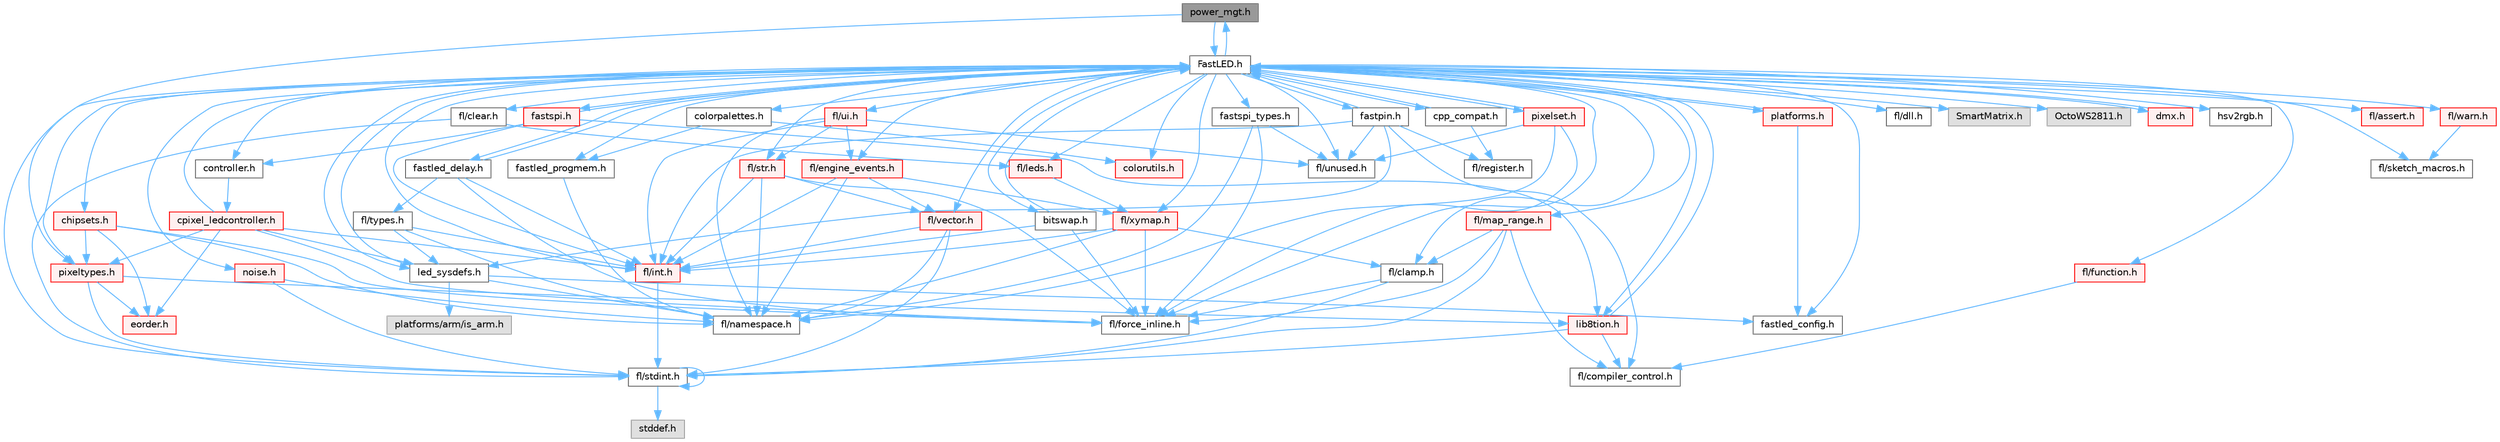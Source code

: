 digraph "power_mgt.h"
{
 // INTERACTIVE_SVG=YES
 // LATEX_PDF_SIZE
  bgcolor="transparent";
  edge [fontname=Helvetica,fontsize=10,labelfontname=Helvetica,labelfontsize=10];
  node [fontname=Helvetica,fontsize=10,shape=box,height=0.2,width=0.4];
  Node1 [id="Node000001",label="power_mgt.h",height=0.2,width=0.4,color="gray40", fillcolor="grey60", style="filled", fontcolor="black",tooltip="Functions to limit the power used by FastLED."];
  Node1 -> Node2 [id="edge1_Node000001_Node000002",color="steelblue1",style="solid",tooltip=" "];
  Node2 [id="Node000002",label="FastLED.h",height=0.2,width=0.4,color="grey40", fillcolor="white", style="filled",URL="$db/d97/_fast_l_e_d_8h.html",tooltip="central include file for FastLED, defines the CFastLED class/object"];
  Node2 -> Node3 [id="edge2_Node000002_Node000003",color="steelblue1",style="solid",tooltip=" "];
  Node3 [id="Node000003",label="fl/stdint.h",height=0.2,width=0.4,color="grey40", fillcolor="white", style="filled",URL="$df/dd8/stdint_8h.html",tooltip=" "];
  Node3 -> Node4 [id="edge3_Node000003_Node000004",color="steelblue1",style="solid",tooltip=" "];
  Node4 [id="Node000004",label="stddef.h",height=0.2,width=0.4,color="grey60", fillcolor="#E0E0E0", style="filled",tooltip=" "];
  Node3 -> Node3 [id="edge4_Node000003_Node000003",color="steelblue1",style="solid",tooltip=" "];
  Node2 -> Node5 [id="edge5_Node000002_Node000005",color="steelblue1",style="solid",tooltip=" "];
  Node5 [id="Node000005",label="fl/dll.h",height=0.2,width=0.4,color="grey40", fillcolor="white", style="filled",URL="$d3/d4b/dll_8h.html",tooltip="FastLED dynamic library interface - lightweight header for external callers."];
  Node2 -> Node6 [id="edge6_Node000002_Node000006",color="steelblue1",style="solid",tooltip=" "];
  Node6 [id="Node000006",label="SmartMatrix.h",height=0.2,width=0.4,color="grey60", fillcolor="#E0E0E0", style="filled",tooltip=" "];
  Node2 -> Node7 [id="edge7_Node000002_Node000007",color="steelblue1",style="solid",tooltip=" "];
  Node7 [id="Node000007",label="OctoWS2811.h",height=0.2,width=0.4,color="grey60", fillcolor="#E0E0E0", style="filled",tooltip=" "];
  Node2 -> Node8 [id="edge8_Node000002_Node000008",color="steelblue1",style="solid",tooltip=" "];
  Node8 [id="Node000008",label="fl/force_inline.h",height=0.2,width=0.4,color="grey40", fillcolor="white", style="filled",URL="$d4/d64/force__inline_8h.html",tooltip=" "];
  Node2 -> Node9 [id="edge9_Node000002_Node000009",color="steelblue1",style="solid",tooltip=" "];
  Node9 [id="Node000009",label="cpp_compat.h",height=0.2,width=0.4,color="grey40", fillcolor="white", style="filled",URL="$d9/d13/cpp__compat_8h.html",tooltip="Compatibility functions based on C++ version."];
  Node9 -> Node2 [id="edge10_Node000009_Node000002",color="steelblue1",style="solid",tooltip=" "];
  Node9 -> Node10 [id="edge11_Node000009_Node000010",color="steelblue1",style="solid",tooltip=" "];
  Node10 [id="Node000010",label="fl/register.h",height=0.2,width=0.4,color="grey40", fillcolor="white", style="filled",URL="$df/d80/register_8h.html",tooltip=" "];
  Node2 -> Node11 [id="edge12_Node000002_Node000011",color="steelblue1",style="solid",tooltip=" "];
  Node11 [id="Node000011",label="fastled_config.h",height=0.2,width=0.4,color="grey40", fillcolor="white", style="filled",URL="$d5/d11/fastled__config_8h.html",tooltip="Contains definitions that can be used to configure FastLED at compile time."];
  Node2 -> Node12 [id="edge13_Node000002_Node000012",color="steelblue1",style="solid",tooltip=" "];
  Node12 [id="Node000012",label="led_sysdefs.h",height=0.2,width=0.4,color="grey40", fillcolor="white", style="filled",URL="$d9/d3e/led__sysdefs_8h.html",tooltip="Determines which platform system definitions to include."];
  Node12 -> Node2 [id="edge14_Node000012_Node000002",color="steelblue1",style="solid",tooltip=" "];
  Node12 -> Node11 [id="edge15_Node000012_Node000011",color="steelblue1",style="solid",tooltip=" "];
  Node12 -> Node13 [id="edge16_Node000012_Node000013",color="steelblue1",style="solid",tooltip=" "];
  Node13 [id="Node000013",label="platforms/arm/is_arm.h",height=0.2,width=0.4,color="grey60", fillcolor="#E0E0E0", style="filled",tooltip=" "];
  Node12 -> Node14 [id="edge17_Node000012_Node000014",color="steelblue1",style="solid",tooltip=" "];
  Node14 [id="Node000014",label="fl/namespace.h",height=0.2,width=0.4,color="grey40", fillcolor="white", style="filled",URL="$df/d2a/namespace_8h.html",tooltip="Implements the FastLED namespace macros."];
  Node2 -> Node15 [id="edge18_Node000002_Node000015",color="steelblue1",style="solid",tooltip=" "];
  Node15 [id="Node000015",label="fastled_delay.h",height=0.2,width=0.4,color="grey40", fillcolor="white", style="filled",URL="$d0/da8/fastled__delay_8h.html",tooltip="Utility functions and classes for managing delay cycles."];
  Node15 -> Node2 [id="edge19_Node000015_Node000002",color="steelblue1",style="solid",tooltip=" "];
  Node15 -> Node16 [id="edge20_Node000015_Node000016",color="steelblue1",style="solid",tooltip=" "];
  Node16 [id="Node000016",label="fl/types.h",height=0.2,width=0.4,color="grey40", fillcolor="white", style="filled",URL="$d7/da1/fl_2types_8h.html",tooltip=" "];
  Node16 -> Node14 [id="edge21_Node000016_Node000014",color="steelblue1",style="solid",tooltip=" "];
  Node16 -> Node17 [id="edge22_Node000016_Node000017",color="steelblue1",style="solid",tooltip=" "];
  Node17 [id="Node000017",label="fl/int.h",height=0.2,width=0.4,color="red", fillcolor="#FFF0F0", style="filled",URL="$d3/d7e/int_8h.html",tooltip=" "];
  Node17 -> Node3 [id="edge23_Node000017_Node000003",color="steelblue1",style="solid",tooltip=" "];
  Node16 -> Node12 [id="edge24_Node000016_Node000012",color="steelblue1",style="solid",tooltip=" "];
  Node15 -> Node8 [id="edge25_Node000015_Node000008",color="steelblue1",style="solid",tooltip=" "];
  Node15 -> Node17 [id="edge26_Node000015_Node000017",color="steelblue1",style="solid",tooltip=" "];
  Node2 -> Node19 [id="edge27_Node000002_Node000019",color="steelblue1",style="solid",tooltip=" "];
  Node19 [id="Node000019",label="bitswap.h",height=0.2,width=0.4,color="grey40", fillcolor="white", style="filled",URL="$de/ded/bitswap_8h.html",tooltip="Functions for doing a rotation of bits/bytes used by parallel output."];
  Node19 -> Node2 [id="edge28_Node000019_Node000002",color="steelblue1",style="solid",tooltip=" "];
  Node19 -> Node8 [id="edge29_Node000019_Node000008",color="steelblue1",style="solid",tooltip=" "];
  Node19 -> Node17 [id="edge30_Node000019_Node000017",color="steelblue1",style="solid",tooltip=" "];
  Node2 -> Node20 [id="edge31_Node000002_Node000020",color="steelblue1",style="solid",tooltip=" "];
  Node20 [id="Node000020",label="controller.h",height=0.2,width=0.4,color="grey40", fillcolor="white", style="filled",URL="$d2/dd9/controller_8h.html",tooltip="deprecated: base definitions used by led controllers for writing out led data"];
  Node20 -> Node21 [id="edge32_Node000020_Node000021",color="steelblue1",style="solid",tooltip=" "];
  Node21 [id="Node000021",label="cpixel_ledcontroller.h",height=0.2,width=0.4,color="red", fillcolor="#FFF0F0", style="filled",URL="$d9/d57/cpixel__ledcontroller_8h.html",tooltip="defines the templated version of the CLEDController class"];
  Node21 -> Node2 [id="edge33_Node000021_Node000002",color="steelblue1",style="solid",tooltip=" "];
  Node21 -> Node12 [id="edge34_Node000021_Node000012",color="steelblue1",style="solid",tooltip=" "];
  Node21 -> Node22 [id="edge35_Node000021_Node000022",color="steelblue1",style="solid",tooltip=" "];
  Node22 [id="Node000022",label="pixeltypes.h",height=0.2,width=0.4,color="red", fillcolor="#FFF0F0", style="filled",URL="$d2/dba/pixeltypes_8h.html",tooltip="Includes defintions for RGB and HSV pixels."];
  Node22 -> Node3 [id="edge36_Node000022_Node000003",color="steelblue1",style="solid",tooltip=" "];
  Node22 -> Node23 [id="edge37_Node000022_Node000023",color="steelblue1",style="solid",tooltip=" "];
  Node23 [id="Node000023",label="lib8tion.h",height=0.2,width=0.4,color="red", fillcolor="#FFF0F0", style="filled",URL="$df/da5/lib8tion_8h.html",tooltip="Fast, efficient 8-bit math functions specifically designed for high-performance LED programming."];
  Node23 -> Node2 [id="edge38_Node000023_Node000002",color="steelblue1",style="solid",tooltip=" "];
  Node23 -> Node26 [id="edge39_Node000023_Node000026",color="steelblue1",style="solid",tooltip=" "];
  Node26 [id="Node000026",label="fl/compiler_control.h",height=0.2,width=0.4,color="grey40", fillcolor="white", style="filled",URL="$d4/d54/compiler__control_8h.html",tooltip=" "];
  Node23 -> Node3 [id="edge40_Node000023_Node000003",color="steelblue1",style="solid",tooltip=" "];
  Node22 -> Node84 [id="edge41_Node000022_Node000084",color="steelblue1",style="solid",tooltip=" "];
  Node84 [id="Node000084",label="eorder.h",height=0.2,width=0.4,color="red", fillcolor="#FFF0F0", style="filled",URL="$db/d07/eorder_8h.html",tooltip="Defines color channel ordering enumerations."];
  Node21 -> Node84 [id="edge42_Node000021_Node000084",color="steelblue1",style="solid",tooltip=" "];
  Node21 -> Node8 [id="edge43_Node000021_Node000008",color="steelblue1",style="solid",tooltip=" "];
  Node21 -> Node17 [id="edge44_Node000021_Node000017",color="steelblue1",style="solid",tooltip=" "];
  Node2 -> Node119 [id="edge45_Node000002_Node000119",color="steelblue1",style="solid",tooltip=" "];
  Node119 [id="Node000119",label="fastpin.h",height=0.2,width=0.4,color="grey40", fillcolor="white", style="filled",URL="$db/d65/fastpin_8h.html",tooltip="Class base definitions for defining fast pin access."];
  Node119 -> Node2 [id="edge46_Node000119_Node000002",color="steelblue1",style="solid",tooltip=" "];
  Node119 -> Node26 [id="edge47_Node000119_Node000026",color="steelblue1",style="solid",tooltip=" "];
  Node119 -> Node12 [id="edge48_Node000119_Node000012",color="steelblue1",style="solid",tooltip=" "];
  Node119 -> Node56 [id="edge49_Node000119_Node000056",color="steelblue1",style="solid",tooltip=" "];
  Node56 [id="Node000056",label="fl/unused.h",height=0.2,width=0.4,color="grey40", fillcolor="white", style="filled",URL="$d8/d4b/unused_8h.html",tooltip=" "];
  Node119 -> Node17 [id="edge50_Node000119_Node000017",color="steelblue1",style="solid",tooltip=" "];
  Node119 -> Node10 [id="edge51_Node000119_Node000010",color="steelblue1",style="solid",tooltip=" "];
  Node2 -> Node120 [id="edge52_Node000002_Node000120",color="steelblue1",style="solid",tooltip=" "];
  Node120 [id="Node000120",label="fastspi_types.h",height=0.2,width=0.4,color="grey40", fillcolor="white", style="filled",URL="$d2/ddb/fastspi__types_8h.html",tooltip="Data types and constants used by SPI interfaces."];
  Node120 -> Node8 [id="edge53_Node000120_Node000008",color="steelblue1",style="solid",tooltip=" "];
  Node120 -> Node14 [id="edge54_Node000120_Node000014",color="steelblue1",style="solid",tooltip=" "];
  Node120 -> Node56 [id="edge55_Node000120_Node000056",color="steelblue1",style="solid",tooltip=" "];
  Node2 -> Node121 [id="edge56_Node000002_Node000121",color="steelblue1",style="solid",tooltip=" "];
  Node121 [id="Node000121",label="dmx.h",height=0.2,width=0.4,color="red", fillcolor="#FFF0F0", style="filled",URL="$d3/de1/dmx_8h.html",tooltip="Defines the DMX512-based LED controllers."];
  Node121 -> Node2 [id="edge57_Node000121_Node000002",color="steelblue1",style="solid",tooltip=" "];
  Node2 -> Node124 [id="edge58_Node000002_Node000124",color="steelblue1",style="solid",tooltip=" "];
  Node124 [id="Node000124",label="platforms.h",height=0.2,width=0.4,color="red", fillcolor="#FFF0F0", style="filled",URL="$da/dc9/platforms_8h.html",tooltip="Determines which platforms headers to include."];
  Node124 -> Node2 [id="edge59_Node000124_Node000002",color="steelblue1",style="solid",tooltip=" "];
  Node124 -> Node11 [id="edge60_Node000124_Node000011",color="steelblue1",style="solid",tooltip=" "];
  Node2 -> Node32 [id="edge61_Node000002_Node000032",color="steelblue1",style="solid",tooltip=" "];
  Node32 [id="Node000032",label="fastled_progmem.h",height=0.2,width=0.4,color="grey40", fillcolor="white", style="filled",URL="$df/dab/fastled__progmem_8h.html",tooltip="Wrapper definitions to allow seamless use of PROGMEM in environments that have it."];
  Node32 -> Node14 [id="edge62_Node000032_Node000014",color="steelblue1",style="solid",tooltip=" "];
  Node2 -> Node23 [id="edge63_Node000002_Node000023",color="steelblue1",style="solid",tooltip=" "];
  Node2 -> Node22 [id="edge64_Node000002_Node000022",color="steelblue1",style="solid",tooltip=" "];
  Node2 -> Node80 [id="edge65_Node000002_Node000080",color="steelblue1",style="solid",tooltip=" "];
  Node80 [id="Node000080",label="hsv2rgb.h",height=0.2,width=0.4,color="grey40", fillcolor="white", style="filled",URL="$de/d9a/hsv2rgb_8h.html",tooltip="Functions to convert from the HSV colorspace to the RGB colorspace."];
  Node2 -> Node126 [id="edge66_Node000002_Node000126",color="steelblue1",style="solid",tooltip=" "];
  Node126 [id="Node000126",label="colorutils.h",height=0.2,width=0.4,color="red", fillcolor="#FFF0F0", style="filled",URL="$d1/dfb/colorutils_8h.html",tooltip=" "];
  Node2 -> Node131 [id="edge67_Node000002_Node000131",color="steelblue1",style="solid",tooltip=" "];
  Node131 [id="Node000131",label="pixelset.h",height=0.2,width=0.4,color="red", fillcolor="#FFF0F0", style="filled",URL="$d4/d46/pixelset_8h.html",tooltip="Declares classes for managing logical groups of LEDs."];
  Node131 -> Node8 [id="edge68_Node000131_Node000008",color="steelblue1",style="solid",tooltip=" "];
  Node131 -> Node14 [id="edge69_Node000131_Node000014",color="steelblue1",style="solid",tooltip=" "];
  Node131 -> Node56 [id="edge70_Node000131_Node000056",color="steelblue1",style="solid",tooltip=" "];
  Node131 -> Node2 [id="edge71_Node000131_Node000002",color="steelblue1",style="solid",tooltip=" "];
  Node2 -> Node132 [id="edge72_Node000002_Node000132",color="steelblue1",style="solid",tooltip=" "];
  Node132 [id="Node000132",label="colorpalettes.h",height=0.2,width=0.4,color="grey40", fillcolor="white", style="filled",URL="$dc/dcc/colorpalettes_8h.html",tooltip="Declarations for the predefined color palettes supplied by FastLED."];
  Node132 -> Node126 [id="edge73_Node000132_Node000126",color="steelblue1",style="solid",tooltip=" "];
  Node132 -> Node32 [id="edge74_Node000132_Node000032",color="steelblue1",style="solid",tooltip=" "];
  Node2 -> Node133 [id="edge75_Node000002_Node000133",color="steelblue1",style="solid",tooltip=" "];
  Node133 [id="Node000133",label="noise.h",height=0.2,width=0.4,color="red", fillcolor="#FFF0F0", style="filled",URL="$d1/d31/noise_8h.html",tooltip="Functions to generate and fill arrays with noise."];
  Node133 -> Node3 [id="edge76_Node000133_Node000003",color="steelblue1",style="solid",tooltip=" "];
  Node133 -> Node14 [id="edge77_Node000133_Node000014",color="steelblue1",style="solid",tooltip=" "];
  Node2 -> Node1 [id="edge78_Node000002_Node000001",color="steelblue1",style="solid",tooltip=" "];
  Node2 -> Node134 [id="edge79_Node000002_Node000134",color="steelblue1",style="solid",tooltip=" "];
  Node134 [id="Node000134",label="fastspi.h",height=0.2,width=0.4,color="red", fillcolor="#FFF0F0", style="filled",URL="$d6/ddc/fastspi_8h.html",tooltip="Serial peripheral interface (SPI) definitions per platform."];
  Node134 -> Node2 [id="edge80_Node000134_Node000002",color="steelblue1",style="solid",tooltip=" "];
  Node134 -> Node20 [id="edge81_Node000134_Node000020",color="steelblue1",style="solid",tooltip=" "];
  Node134 -> Node23 [id="edge82_Node000134_Node000023",color="steelblue1",style="solid",tooltip=" "];
  Node134 -> Node17 [id="edge83_Node000134_Node000017",color="steelblue1",style="solid",tooltip=" "];
  Node2 -> Node136 [id="edge84_Node000002_Node000136",color="steelblue1",style="solid",tooltip=" "];
  Node136 [id="Node000136",label="chipsets.h",height=0.2,width=0.4,color="red", fillcolor="#FFF0F0", style="filled",URL="$db/d66/chipsets_8h.html",tooltip="Contains the bulk of the definitions for the various LED chipsets supported."];
  Node136 -> Node22 [id="edge85_Node000136_Node000022",color="steelblue1",style="solid",tooltip=" "];
  Node136 -> Node8 [id="edge86_Node000136_Node000008",color="steelblue1",style="solid",tooltip=" "];
  Node136 -> Node84 [id="edge87_Node000136_Node000084",color="steelblue1",style="solid",tooltip=" "];
  Node136 -> Node14 [id="edge88_Node000136_Node000014",color="steelblue1",style="solid",tooltip=" "];
  Node2 -> Node95 [id="edge89_Node000002_Node000095",color="steelblue1",style="solid",tooltip=" "];
  Node95 [id="Node000095",label="fl/engine_events.h",height=0.2,width=0.4,color="red", fillcolor="#FFF0F0", style="filled",URL="$db/dc0/engine__events_8h.html",tooltip=" "];
  Node95 -> Node14 [id="edge90_Node000095_Node000014",color="steelblue1",style="solid",tooltip=" "];
  Node95 -> Node69 [id="edge91_Node000095_Node000069",color="steelblue1",style="solid",tooltip=" "];
  Node69 [id="Node000069",label="fl/vector.h",height=0.2,width=0.4,color="red", fillcolor="#FFF0F0", style="filled",URL="$d6/d68/vector_8h.html",tooltip=" "];
  Node69 -> Node3 [id="edge92_Node000069_Node000003",color="steelblue1",style="solid",tooltip=" "];
  Node69 -> Node17 [id="edge93_Node000069_Node000017",color="steelblue1",style="solid",tooltip=" "];
  Node69 -> Node14 [id="edge94_Node000069_Node000014",color="steelblue1",style="solid",tooltip=" "];
  Node95 -> Node116 [id="edge95_Node000095_Node000116",color="steelblue1",style="solid",tooltip=" "];
  Node116 [id="Node000116",label="fl/xymap.h",height=0.2,width=0.4,color="red", fillcolor="#FFF0F0", style="filled",URL="$da/d61/xymap_8h.html",tooltip=" "];
  Node116 -> Node17 [id="edge96_Node000116_Node000017",color="steelblue1",style="solid",tooltip=" "];
  Node116 -> Node14 [id="edge97_Node000116_Node000014",color="steelblue1",style="solid",tooltip=" "];
  Node116 -> Node8 [id="edge98_Node000116_Node000008",color="steelblue1",style="solid",tooltip=" "];
  Node116 -> Node38 [id="edge99_Node000116_Node000038",color="steelblue1",style="solid",tooltip=" "];
  Node38 [id="Node000038",label="fl/clamp.h",height=0.2,width=0.4,color="grey40", fillcolor="white", style="filled",URL="$d6/dd3/clamp_8h.html",tooltip=" "];
  Node38 -> Node3 [id="edge100_Node000038_Node000003",color="steelblue1",style="solid",tooltip=" "];
  Node38 -> Node8 [id="edge101_Node000038_Node000008",color="steelblue1",style="solid",tooltip=" "];
  Node95 -> Node17 [id="edge102_Node000095_Node000017",color="steelblue1",style="solid",tooltip=" "];
  Node2 -> Node138 [id="edge103_Node000002_Node000138",color="steelblue1",style="solid",tooltip=" "];
  Node138 [id="Node000138",label="fl/leds.h",height=0.2,width=0.4,color="red", fillcolor="#FFF0F0", style="filled",URL="$da/d78/leds_8h.html",tooltip=" "];
  Node138 -> Node116 [id="edge104_Node000138_Node000116",color="steelblue1",style="solid",tooltip=" "];
  Node2 -> Node17 [id="edge105_Node000002_Node000017",color="steelblue1",style="solid",tooltip=" "];
  Node2 -> Node34 [id="edge106_Node000002_Node000034",color="steelblue1",style="solid",tooltip=" "];
  Node34 [id="Node000034",label="fl/str.h",height=0.2,width=0.4,color="red", fillcolor="#FFF0F0", style="filled",URL="$d1/d93/str_8h.html",tooltip=" "];
  Node34 -> Node17 [id="edge107_Node000034_Node000017",color="steelblue1",style="solid",tooltip=" "];
  Node34 -> Node14 [id="edge108_Node000034_Node000014",color="steelblue1",style="solid",tooltip=" "];
  Node34 -> Node69 [id="edge109_Node000034_Node000069",color="steelblue1",style="solid",tooltip=" "];
  Node34 -> Node8 [id="edge110_Node000034_Node000008",color="steelblue1",style="solid",tooltip=" "];
  Node2 -> Node116 [id="edge111_Node000002_Node000116",color="steelblue1",style="solid",tooltip=" "];
  Node2 -> Node38 [id="edge112_Node000002_Node000038",color="steelblue1",style="solid",tooltip=" "];
  Node2 -> Node39 [id="edge113_Node000002_Node000039",color="steelblue1",style="solid",tooltip=" "];
  Node39 [id="Node000039",label="fl/map_range.h",height=0.2,width=0.4,color="red", fillcolor="#FFF0F0", style="filled",URL="$d1/d47/map__range_8h.html",tooltip=" "];
  Node39 -> Node3 [id="edge114_Node000039_Node000003",color="steelblue1",style="solid",tooltip=" "];
  Node39 -> Node38 [id="edge115_Node000039_Node000038",color="steelblue1",style="solid",tooltip=" "];
  Node39 -> Node8 [id="edge116_Node000039_Node000008",color="steelblue1",style="solid",tooltip=" "];
  Node39 -> Node26 [id="edge117_Node000039_Node000026",color="steelblue1",style="solid",tooltip=" "];
  Node2 -> Node109 [id="edge118_Node000002_Node000109",color="steelblue1",style="solid",tooltip=" "];
  Node109 [id="Node000109",label="fl/warn.h",height=0.2,width=0.4,color="red", fillcolor="#FFF0F0", style="filled",URL="$de/d77/warn_8h.html",tooltip=" "];
  Node109 -> Node112 [id="edge119_Node000109_Node000112",color="steelblue1",style="solid",tooltip=" "];
  Node112 [id="Node000112",label="fl/sketch_macros.h",height=0.2,width=0.4,color="grey40", fillcolor="white", style="filled",URL="$d1/dbc/sketch__macros_8h.html",tooltip=" "];
  Node2 -> Node99 [id="edge120_Node000002_Node000099",color="steelblue1",style="solid",tooltip=" "];
  Node99 [id="Node000099",label="fl/assert.h",height=0.2,width=0.4,color="red", fillcolor="#FFF0F0", style="filled",URL="$dc/da7/assert_8h.html",tooltip=" "];
  Node2 -> Node56 [id="edge121_Node000002_Node000056",color="steelblue1",style="solid",tooltip=" "];
  Node2 -> Node69 [id="edge122_Node000002_Node000069",color="steelblue1",style="solid",tooltip=" "];
  Node2 -> Node114 [id="edge123_Node000002_Node000114",color="steelblue1",style="solid",tooltip=" "];
  Node114 [id="Node000114",label="fl/function.h",height=0.2,width=0.4,color="red", fillcolor="#FFF0F0", style="filled",URL="$dd/d67/function_8h.html",tooltip=" "];
  Node114 -> Node26 [id="edge124_Node000114_Node000026",color="steelblue1",style="solid",tooltip=" "];
  Node2 -> Node139 [id="edge125_Node000002_Node000139",color="steelblue1",style="solid",tooltip=" "];
  Node139 [id="Node000139",label="fl/clear.h",height=0.2,width=0.4,color="grey40", fillcolor="white", style="filled",URL="$df/db0/clear_8h.html",tooltip=" "];
  Node139 -> Node138 [id="edge126_Node000139_Node000138",color="steelblue1",style="solid",tooltip=" "];
  Node139 -> Node3 [id="edge127_Node000139_Node000003",color="steelblue1",style="solid",tooltip=" "];
  Node2 -> Node140 [id="edge128_Node000002_Node000140",color="steelblue1",style="solid",tooltip=" "];
  Node140 [id="Node000140",label="fl/ui.h",height=0.2,width=0.4,color="red", fillcolor="#FFF0F0", style="filled",URL="$d9/d3b/ui_8h.html",tooltip=" "];
  Node140 -> Node14 [id="edge129_Node000140_Node000014",color="steelblue1",style="solid",tooltip=" "];
  Node140 -> Node34 [id="edge130_Node000140_Node000034",color="steelblue1",style="solid",tooltip=" "];
  Node140 -> Node17 [id="edge131_Node000140_Node000017",color="steelblue1",style="solid",tooltip=" "];
  Node140 -> Node95 [id="edge132_Node000140_Node000095",color="steelblue1",style="solid",tooltip=" "];
  Node140 -> Node56 [id="edge133_Node000140_Node000056",color="steelblue1",style="solid",tooltip=" "];
  Node2 -> Node112 [id="edge134_Node000002_Node000112",color="steelblue1",style="solid",tooltip=" "];
  Node1 -> Node22 [id="edge135_Node000001_Node000022",color="steelblue1",style="solid",tooltip=" "];
}
